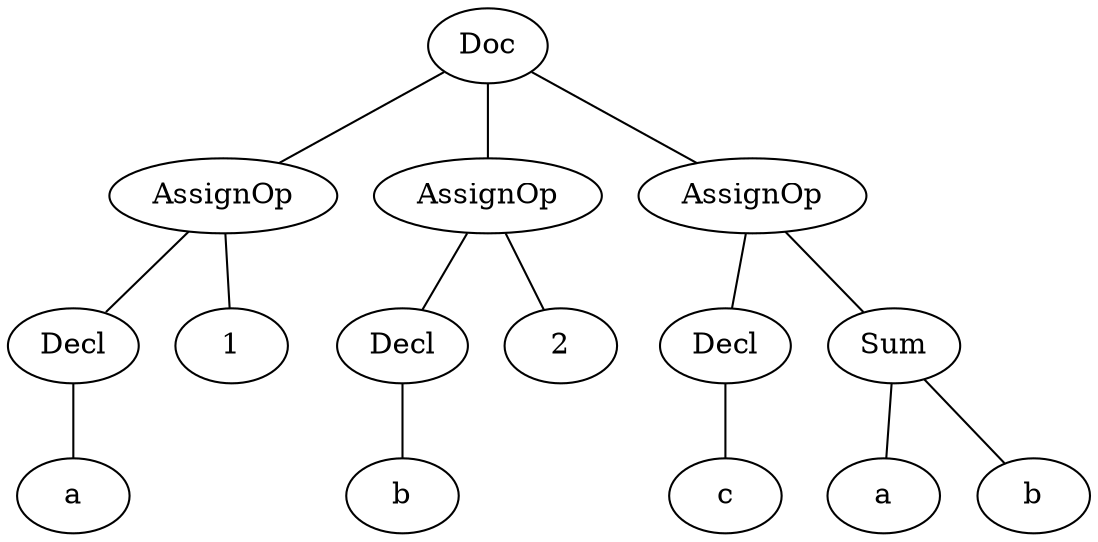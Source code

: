 graph G {
1 [label=Doc];
2 [label=AssignOp];
3 [label=Decl];
4 [label=a];
3 -- 4;
2 -- 3;
5 [label=1];
2 -- 5;
1 -- 2;
6 [label=AssignOp];
7 [label=Decl];
8 [label=b];
7 -- 8;
6 -- 7;
9 [label=2];
6 -- 9;
1 -- 6;
10 [label=AssignOp];
11 [label=Decl];
12 [label=c];
11 -- 12;
10 -- 11;
13 [label=Sum];
14 [label=a];
13 -- 14;
15 [label=b];
13 -- 15;
10 -- 13;
1 -- 10;
}
